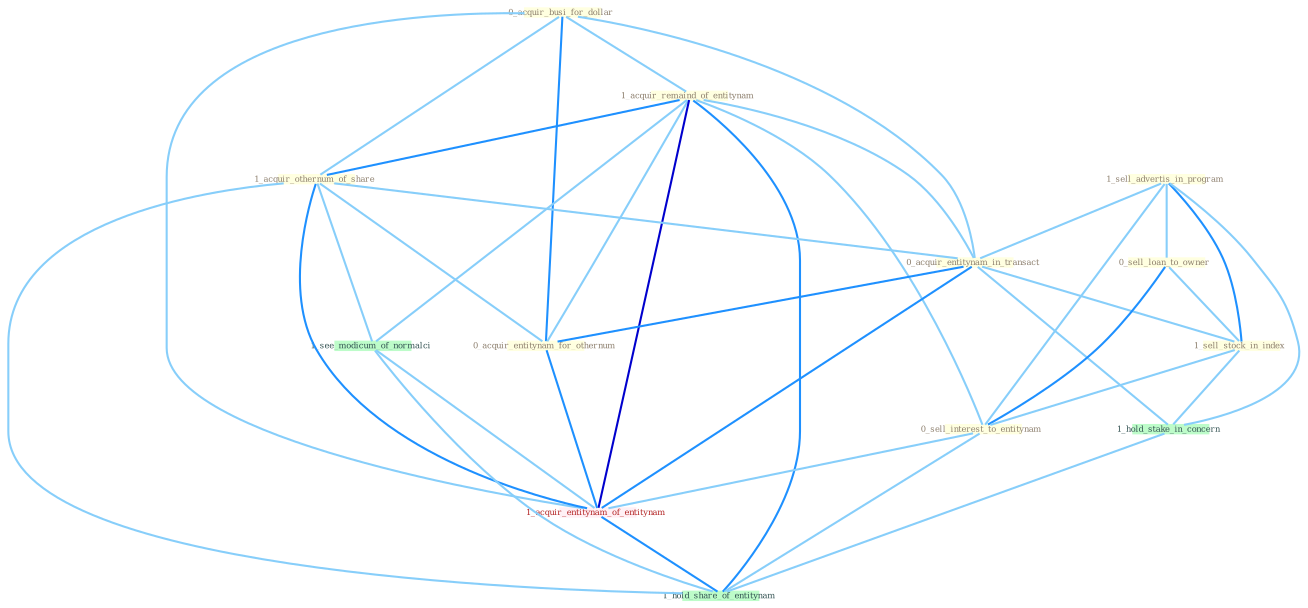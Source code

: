 Graph G{ 
    node
    [shape=polygon,style=filled,width=.5,height=.06,color="#BDFCC9",fixedsize=true,fontsize=4,
    fontcolor="#2f4f4f"];
    {node
    [color="#ffffe0", fontcolor="#8b7d6b"] "0_acquir_busi_for_dollar " "1_acquir_remaind_of_entitynam " "1_acquir_othernum_of_share " "1_sell_advertis_in_program " "0_acquir_entitynam_in_transact " "0_sell_loan_to_owner " "0_acquir_entitynam_for_othernum " "1_sell_stock_in_index " "0_sell_interest_to_entitynam "}
{node [color="#fff0f5", fontcolor="#b22222"] "1_acquir_entitynam_of_entitynam "}
edge [color="#B0E2FF"];

	"0_acquir_busi_for_dollar " -- "1_acquir_remaind_of_entitynam " [w="1", color="#87cefa" ];
	"0_acquir_busi_for_dollar " -- "1_acquir_othernum_of_share " [w="1", color="#87cefa" ];
	"0_acquir_busi_for_dollar " -- "0_acquir_entitynam_in_transact " [w="1", color="#87cefa" ];
	"0_acquir_busi_for_dollar " -- "0_acquir_entitynam_for_othernum " [w="2", color="#1e90ff" , len=0.8];
	"0_acquir_busi_for_dollar " -- "1_acquir_entitynam_of_entitynam " [w="1", color="#87cefa" ];
	"1_acquir_remaind_of_entitynam " -- "1_acquir_othernum_of_share " [w="2", color="#1e90ff" , len=0.8];
	"1_acquir_remaind_of_entitynam " -- "0_acquir_entitynam_in_transact " [w="1", color="#87cefa" ];
	"1_acquir_remaind_of_entitynam " -- "0_acquir_entitynam_for_othernum " [w="1", color="#87cefa" ];
	"1_acquir_remaind_of_entitynam " -- "0_sell_interest_to_entitynam " [w="1", color="#87cefa" ];
	"1_acquir_remaind_of_entitynam " -- "1_see_modicum_of_normalci " [w="1", color="#87cefa" ];
	"1_acquir_remaind_of_entitynam " -- "1_acquir_entitynam_of_entitynam " [w="3", color="#0000cd" , len=0.6];
	"1_acquir_remaind_of_entitynam " -- "1_hold_share_of_entitynam " [w="2", color="#1e90ff" , len=0.8];
	"1_acquir_othernum_of_share " -- "0_acquir_entitynam_in_transact " [w="1", color="#87cefa" ];
	"1_acquir_othernum_of_share " -- "0_acquir_entitynam_for_othernum " [w="1", color="#87cefa" ];
	"1_acquir_othernum_of_share " -- "1_see_modicum_of_normalci " [w="1", color="#87cefa" ];
	"1_acquir_othernum_of_share " -- "1_acquir_entitynam_of_entitynam " [w="2", color="#1e90ff" , len=0.8];
	"1_acquir_othernum_of_share " -- "1_hold_share_of_entitynam " [w="1", color="#87cefa" ];
	"1_sell_advertis_in_program " -- "0_acquir_entitynam_in_transact " [w="1", color="#87cefa" ];
	"1_sell_advertis_in_program " -- "0_sell_loan_to_owner " [w="1", color="#87cefa" ];
	"1_sell_advertis_in_program " -- "1_sell_stock_in_index " [w="2", color="#1e90ff" , len=0.8];
	"1_sell_advertis_in_program " -- "0_sell_interest_to_entitynam " [w="1", color="#87cefa" ];
	"1_sell_advertis_in_program " -- "1_hold_stake_in_concern " [w="1", color="#87cefa" ];
	"0_acquir_entitynam_in_transact " -- "0_acquir_entitynam_for_othernum " [w="2", color="#1e90ff" , len=0.8];
	"0_acquir_entitynam_in_transact " -- "1_sell_stock_in_index " [w="1", color="#87cefa" ];
	"0_acquir_entitynam_in_transact " -- "1_hold_stake_in_concern " [w="1", color="#87cefa" ];
	"0_acquir_entitynam_in_transact " -- "1_acquir_entitynam_of_entitynam " [w="2", color="#1e90ff" , len=0.8];
	"0_sell_loan_to_owner " -- "1_sell_stock_in_index " [w="1", color="#87cefa" ];
	"0_sell_loan_to_owner " -- "0_sell_interest_to_entitynam " [w="2", color="#1e90ff" , len=0.8];
	"0_acquir_entitynam_for_othernum " -- "1_acquir_entitynam_of_entitynam " [w="2", color="#1e90ff" , len=0.8];
	"1_sell_stock_in_index " -- "0_sell_interest_to_entitynam " [w="1", color="#87cefa" ];
	"1_sell_stock_in_index " -- "1_hold_stake_in_concern " [w="1", color="#87cefa" ];
	"0_sell_interest_to_entitynam " -- "1_acquir_entitynam_of_entitynam " [w="1", color="#87cefa" ];
	"0_sell_interest_to_entitynam " -- "1_hold_share_of_entitynam " [w="1", color="#87cefa" ];
	"1_hold_stake_in_concern " -- "1_hold_share_of_entitynam " [w="1", color="#87cefa" ];
	"1_see_modicum_of_normalci " -- "1_acquir_entitynam_of_entitynam " [w="1", color="#87cefa" ];
	"1_see_modicum_of_normalci " -- "1_hold_share_of_entitynam " [w="1", color="#87cefa" ];
	"1_acquir_entitynam_of_entitynam " -- "1_hold_share_of_entitynam " [w="2", color="#1e90ff" , len=0.8];
}